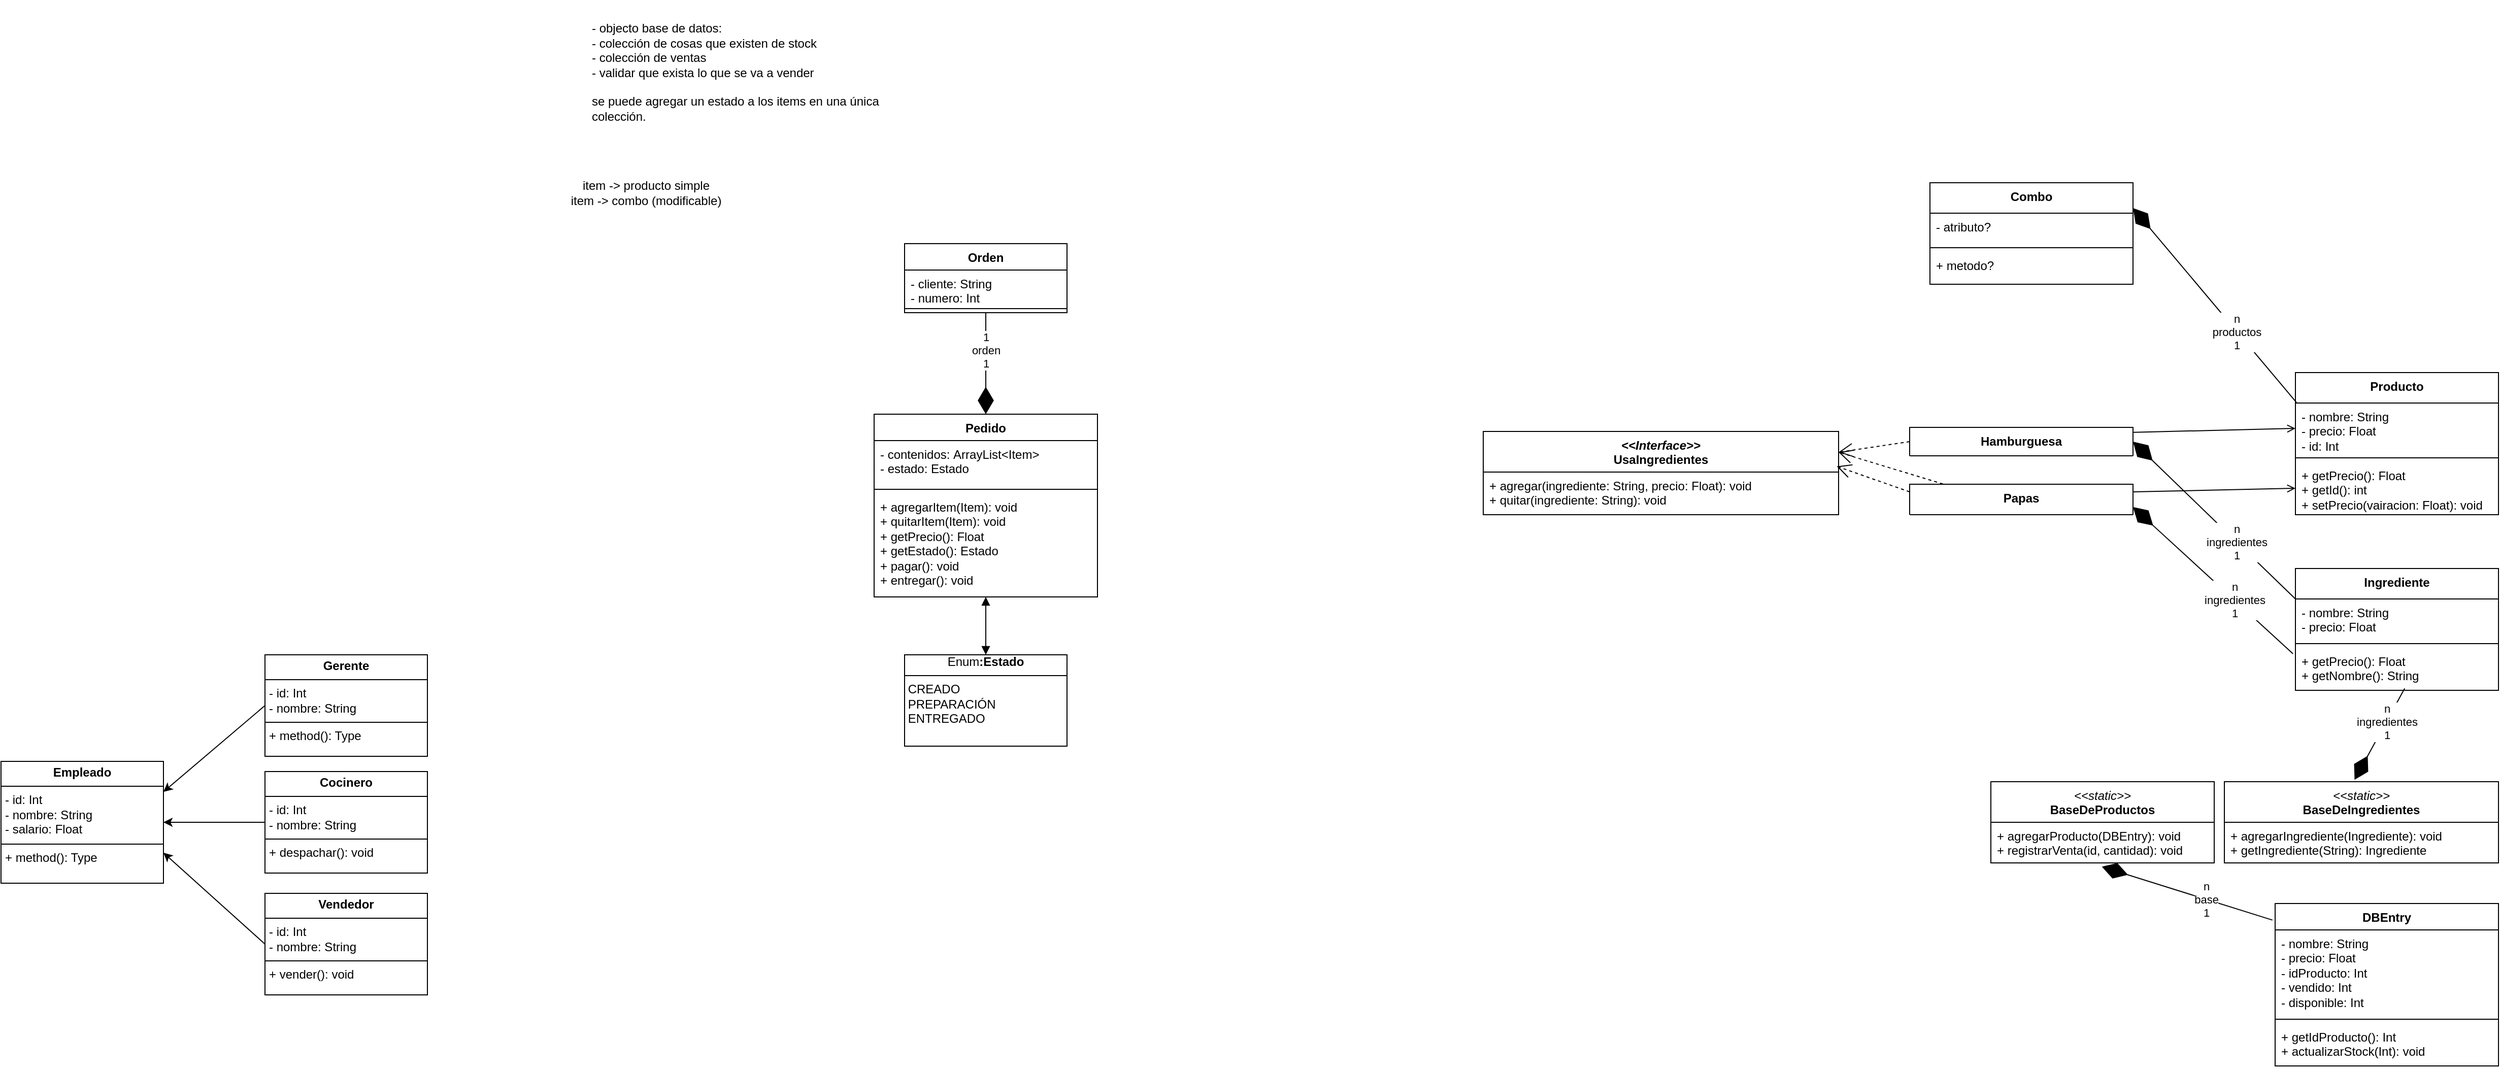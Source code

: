 <mxfile version="27.1.6">
  <diagram name="Página-1" id="Vwy1wO217rCgYMLXbkH9">
    <mxGraphModel dx="3021" dy="1155" grid="1" gridSize="10" guides="1" tooltips="1" connect="1" arrows="1" fold="1" page="1" pageScale="1" pageWidth="827" pageHeight="1169" math="0" shadow="0">
      <root>
        <mxCell id="0" />
        <mxCell id="1" parent="0" />
        <mxCell id="sTQLKf2gWNOuMHwy_wpO-1" value="Pedido" style="swimlane;fontStyle=1;align=center;verticalAlign=top;childLayout=stackLayout;horizontal=1;startSize=26;horizontalStack=0;resizeParent=1;resizeParentMax=0;resizeLast=0;collapsible=1;marginBottom=0;whiteSpace=wrap;html=1;" parent="1" vertex="1">
          <mxGeometry x="40" y="418" width="220" height="180" as="geometry">
            <mxRectangle x="60" y="30" width="80" height="30" as="alternateBounds" />
          </mxGeometry>
        </mxCell>
        <mxCell id="sTQLKf2gWNOuMHwy_wpO-2" value="&lt;div&gt;- contenidos:&amp;nbsp;ArrayList&amp;lt;Item&amp;gt;&lt;/div&gt;&lt;div&gt;- estado: Estado&amp;nbsp;&lt;/div&gt;" style="text;strokeColor=none;fillColor=none;align=left;verticalAlign=top;spacingLeft=4;spacingRight=4;overflow=hidden;rotatable=0;points=[[0,0.5],[1,0.5]];portConstraint=eastwest;whiteSpace=wrap;html=1;" parent="sTQLKf2gWNOuMHwy_wpO-1" vertex="1">
          <mxGeometry y="26" width="220" height="44" as="geometry" />
        </mxCell>
        <mxCell id="sTQLKf2gWNOuMHwy_wpO-3" value="" style="line;strokeWidth=1;fillColor=none;align=left;verticalAlign=middle;spacingTop=-1;spacingLeft=3;spacingRight=3;rotatable=0;labelPosition=right;points=[];portConstraint=eastwest;strokeColor=inherit;" parent="sTQLKf2gWNOuMHwy_wpO-1" vertex="1">
          <mxGeometry y="70" width="220" height="8" as="geometry" />
        </mxCell>
        <mxCell id="sTQLKf2gWNOuMHwy_wpO-4" value="&lt;div&gt;+ agregarItem(Item): void&lt;/div&gt;&lt;div&gt;+ quitarItem(Item): void&lt;/div&gt;&lt;div&gt;+ getPrecio(): Float&lt;/div&gt;&lt;div&gt;+ getEstado(): Estado&lt;/div&gt;&lt;div&gt;+ pagar(): void&lt;/div&gt;&lt;div&gt;+ entregar(): void&lt;/div&gt;" style="text;strokeColor=none;fillColor=none;align=left;verticalAlign=top;spacingLeft=4;spacingRight=4;overflow=hidden;rotatable=0;points=[[0,0.5],[1,0.5]];portConstraint=eastwest;whiteSpace=wrap;html=1;" parent="sTQLKf2gWNOuMHwy_wpO-1" vertex="1">
          <mxGeometry y="78" width="220" height="102" as="geometry" />
        </mxCell>
        <mxCell id="sTQLKf2gWNOuMHwy_wpO-15" value="&lt;div&gt;Orden&lt;/div&gt;" style="swimlane;fontStyle=1;align=center;verticalAlign=top;childLayout=stackLayout;horizontal=1;startSize=26;horizontalStack=0;resizeParent=1;resizeParentMax=0;resizeLast=0;collapsible=1;marginBottom=0;whiteSpace=wrap;html=1;" parent="1" vertex="1">
          <mxGeometry x="70" y="250" width="160" height="68" as="geometry" />
        </mxCell>
        <mxCell id="sTQLKf2gWNOuMHwy_wpO-16" value="- cliente: String&lt;div&gt;- numero: Int&lt;/div&gt;" style="text;strokeColor=none;fillColor=none;align=left;verticalAlign=top;spacingLeft=4;spacingRight=4;overflow=hidden;rotatable=0;points=[[0,0.5],[1,0.5]];portConstraint=eastwest;whiteSpace=wrap;html=1;" parent="sTQLKf2gWNOuMHwy_wpO-15" vertex="1">
          <mxGeometry y="26" width="160" height="34" as="geometry" />
        </mxCell>
        <mxCell id="sTQLKf2gWNOuMHwy_wpO-17" value="" style="line;strokeWidth=1;fillColor=none;align=left;verticalAlign=middle;spacingTop=-1;spacingLeft=3;spacingRight=3;rotatable=0;labelPosition=right;points=[];portConstraint=eastwest;strokeColor=inherit;" parent="sTQLKf2gWNOuMHwy_wpO-15" vertex="1">
          <mxGeometry y="60" width="160" height="8" as="geometry" />
        </mxCell>
        <mxCell id="sTQLKf2gWNOuMHwy_wpO-18" value="" style="endArrow=diamondThin;endFill=1;endSize=24;html=1;rounded=0;exitX=0.5;exitY=1;exitDx=0;exitDy=0;entryX=0.5;entryY=0;entryDx=0;entryDy=0;" parent="1" source="sTQLKf2gWNOuMHwy_wpO-15" target="sTQLKf2gWNOuMHwy_wpO-1" edge="1">
          <mxGeometry width="160" relative="1" as="geometry">
            <mxPoint x="346.08" y="286.99" as="sourcePoint" />
            <mxPoint x="360" y="330" as="targetPoint" />
          </mxGeometry>
        </mxCell>
        <mxCell id="sTQLKf2gWNOuMHwy_wpO-19" value="&lt;div&gt;1&lt;/div&gt;&lt;div&gt;orden&lt;/div&gt;&lt;div&gt;1&lt;/div&gt;" style="edgeLabel;html=1;align=center;verticalAlign=middle;resizable=0;points=[];" parent="sTQLKf2gWNOuMHwy_wpO-18" vertex="1" connectable="0">
          <mxGeometry x="-0.268" relative="1" as="geometry">
            <mxPoint as="offset" />
          </mxGeometry>
        </mxCell>
        <mxCell id="sTQLKf2gWNOuMHwy_wpO-20" value="&lt;div align=&quot;center&quot;&gt;Enum&lt;b&gt;:Estado&lt;/b&gt;&lt;/div&gt;&lt;hr size=&quot;1&quot; style=&quot;border-style:solid;&quot;&gt;&amp;nbsp;CREADO&lt;br&gt;&amp;nbsp;PREPARACIÓN&lt;br&gt;&amp;nbsp;ENTREGADO" style="verticalAlign=top;align=left;overflow=fill;html=1;whiteSpace=wrap;" parent="1" vertex="1">
          <mxGeometry x="70" y="655" width="160" height="90" as="geometry" />
        </mxCell>
        <mxCell id="sTQLKf2gWNOuMHwy_wpO-21" value="" style="endArrow=block;startArrow=block;endFill=1;startFill=1;html=1;rounded=0;exitX=0.5;exitY=0;exitDx=0;exitDy=0;" parent="1" source="sTQLKf2gWNOuMHwy_wpO-20" target="sTQLKf2gWNOuMHwy_wpO-4" edge="1">
          <mxGeometry width="160" relative="1" as="geometry">
            <mxPoint x="490" y="700" as="sourcePoint" />
            <mxPoint x="160" y="620" as="targetPoint" />
          </mxGeometry>
        </mxCell>
        <mxCell id="sTQLKf2gWNOuMHwy_wpO-22" value="&#xa;- objecto base de datos:&#xa;- colección de cosas que existen de stock&#xa;- colección de ventas&#xa;- validar que exista lo que se va a vender&#xa;&#xa;se puede agregar un estado a los items en una única colección." style="text;whiteSpace=wrap;" parent="1" vertex="1">
          <mxGeometry x="-240" y="10" width="310" height="130" as="geometry" />
        </mxCell>
        <mxCell id="sTQLKf2gWNOuMHwy_wpO-23" value="&lt;div&gt;item -&amp;gt; producto simple&lt;/div&gt;&lt;div&gt;item -&amp;gt; combo (modificable)&lt;/div&gt;" style="text;html=1;align=center;verticalAlign=middle;resizable=0;points=[];autosize=1;strokeColor=none;fillColor=none;" parent="1" vertex="1">
          <mxGeometry x="-270" y="180" width="170" height="40" as="geometry" />
        </mxCell>
        <mxCell id="2Fu5s-BPerLowJT2rI4U-1" value="&lt;div&gt;&lt;span style=&quot;font-weight: normal;&quot;&gt;&lt;i&gt;&amp;lt;&amp;lt;static&amp;gt;&amp;gt;&lt;/i&gt;&lt;/span&gt;&lt;/div&gt;&lt;div&gt;BaseDeProductos&lt;/div&gt;" style="swimlane;fontStyle=1;align=center;verticalAlign=top;childLayout=stackLayout;horizontal=1;startSize=40;horizontalStack=0;resizeParent=1;resizeParentMax=0;resizeLast=0;collapsible=1;marginBottom=0;whiteSpace=wrap;html=1;" parent="1" vertex="1">
          <mxGeometry x="1140" y="780" width="220" height="80" as="geometry">
            <mxRectangle x="60" y="30" width="80" height="30" as="alternateBounds" />
          </mxGeometry>
        </mxCell>
        <mxCell id="2Fu5s-BPerLowJT2rI4U-4" value="&lt;div&gt;+ agregarProducto(DBEntry): void&lt;/div&gt;&lt;div&gt;+ registrarVenta(id, cantidad): void&lt;/div&gt;" style="text;strokeColor=none;fillColor=none;align=left;verticalAlign=top;spacingLeft=4;spacingRight=4;overflow=hidden;rotatable=0;points=[[0,0.5],[1,0.5]];portConstraint=eastwest;whiteSpace=wrap;html=1;" parent="2Fu5s-BPerLowJT2rI4U-1" vertex="1">
          <mxGeometry y="40" width="220" height="40" as="geometry" />
        </mxCell>
        <mxCell id="2Fu5s-BPerLowJT2rI4U-8" value="&lt;div&gt;n&lt;/div&gt;&lt;div&gt;base&lt;/div&gt;&lt;div&gt;1&lt;/div&gt;" style="endArrow=diamondThin;endFill=1;endSize=24;html=1;rounded=0;entryX=0.497;entryY=1.093;entryDx=0;entryDy=0;exitX=-0.012;exitY=0.102;exitDx=0;exitDy=0;entryPerimeter=0;exitPerimeter=0;" parent="1" source="2Fu5s-BPerLowJT2rI4U-11" target="2Fu5s-BPerLowJT2rI4U-4" edge="1">
          <mxGeometry x="-0.218" width="160" relative="1" as="geometry">
            <mxPoint x="1240" y="915" as="sourcePoint" />
            <mxPoint x="1199" y="972" as="targetPoint" />
            <mxPoint as="offset" />
          </mxGeometry>
        </mxCell>
        <mxCell id="2Fu5s-BPerLowJT2rI4U-11" value="DBEntry" style="swimlane;fontStyle=1;align=center;verticalAlign=top;childLayout=stackLayout;horizontal=1;startSize=26;horizontalStack=0;resizeParent=1;resizeParentMax=0;resizeLast=0;collapsible=1;marginBottom=0;whiteSpace=wrap;html=1;" parent="1" vertex="1">
          <mxGeometry x="1420" y="900" width="220" height="160" as="geometry">
            <mxRectangle x="60" y="30" width="80" height="30" as="alternateBounds" />
          </mxGeometry>
        </mxCell>
        <mxCell id="2Fu5s-BPerLowJT2rI4U-12" value="- nombre: String&lt;br&gt;- precio: Float&lt;br&gt;- idProducto: Int&lt;br&gt;&lt;div&gt;- vendido: Int&lt;/div&gt;&lt;div&gt;- disponible: Int&lt;/div&gt;" style="text;strokeColor=none;fillColor=none;align=left;verticalAlign=top;spacingLeft=4;spacingRight=4;overflow=hidden;rotatable=0;points=[[0,0.5],[1,0.5]];portConstraint=eastwest;whiteSpace=wrap;html=1;" parent="2Fu5s-BPerLowJT2rI4U-11" vertex="1">
          <mxGeometry y="26" width="220" height="84" as="geometry" />
        </mxCell>
        <mxCell id="2Fu5s-BPerLowJT2rI4U-13" value="" style="line;strokeWidth=1;fillColor=none;align=left;verticalAlign=middle;spacingTop=-1;spacingLeft=3;spacingRight=3;rotatable=0;labelPosition=right;points=[];portConstraint=eastwest;strokeColor=inherit;" parent="2Fu5s-BPerLowJT2rI4U-11" vertex="1">
          <mxGeometry y="110" width="220" height="8" as="geometry" />
        </mxCell>
        <mxCell id="2Fu5s-BPerLowJT2rI4U-14" value="&lt;div&gt;+ getIdProducto(): Int&lt;/div&gt;&lt;div&gt;+ actualizarStock(Int): void&lt;/div&gt;" style="text;strokeColor=none;fillColor=none;align=left;verticalAlign=top;spacingLeft=4;spacingRight=4;overflow=hidden;rotatable=0;points=[[0,0.5],[1,0.5]];portConstraint=eastwest;whiteSpace=wrap;html=1;" parent="2Fu5s-BPerLowJT2rI4U-11" vertex="1">
          <mxGeometry y="118" width="220" height="42" as="geometry" />
        </mxCell>
        <mxCell id="fLOSgqVWDCy7vm4xl7Br-2" value="&lt;p style=&quot;margin:0px;margin-top:4px;text-align:center;&quot;&gt;Gerente&lt;/p&gt;&lt;hr style=&quot;border-style:solid;&quot; size=&quot;1&quot;&gt;&lt;p style=&quot;margin:0px;margin-left:4px;&quot;&gt;&lt;span style=&quot;font-weight: normal;&quot;&gt;- id: Int&lt;/span&gt;&lt;/p&gt;&lt;p style=&quot;margin:0px;margin-left:4px;&quot;&gt;&lt;span style=&quot;font-weight: normal;&quot;&gt;- nombre: String&lt;/span&gt;&lt;/p&gt;&lt;hr style=&quot;border-style:solid;&quot; size=&quot;1&quot;&gt;&lt;p style=&quot;margin:0px;margin-left:4px;&quot;&gt;&lt;span style=&quot;font-weight: normal;&quot;&gt;+ method(): Type&lt;/span&gt;&lt;/p&gt;" style="verticalAlign=top;align=left;overflow=fill;html=1;whiteSpace=wrap;fontStyle=1" parent="1" vertex="1">
          <mxGeometry x="-560" y="655" width="160" height="100" as="geometry" />
        </mxCell>
        <mxCell id="fLOSgqVWDCy7vm4xl7Br-4" value="&lt;p style=&quot;margin:0px;margin-top:4px;text-align:center;&quot;&gt;&lt;b&gt;Empleado&lt;/b&gt;&lt;/p&gt;&lt;hr size=&quot;1&quot; style=&quot;border-style:solid;&quot;&gt;&lt;p style=&quot;margin:0px;margin-left:4px;&quot;&gt;- id: Int&lt;/p&gt;&lt;p style=&quot;margin:0px;margin-left:4px;&quot;&gt;- nombre: String&lt;/p&gt;&lt;p style=&quot;margin:0px;margin-left:4px;&quot;&gt;- salario: Float&lt;/p&gt;&lt;hr size=&quot;1&quot; style=&quot;border-style:solid;&quot;&gt;&lt;p style=&quot;margin:0px;margin-left:4px;&quot;&gt;+ method(): Type&lt;/p&gt;" style="verticalAlign=top;align=left;overflow=fill;html=1;whiteSpace=wrap;" parent="1" vertex="1">
          <mxGeometry x="-820" y="760" width="160" height="120" as="geometry" />
        </mxCell>
        <mxCell id="fLOSgqVWDCy7vm4xl7Br-5" value="&lt;p style=&quot;margin:0px;margin-top:4px;text-align:center;&quot;&gt;&lt;b&gt;Cocinero&lt;/b&gt;&lt;/p&gt;&lt;hr size=&quot;1&quot; style=&quot;border-style:solid;&quot;&gt;&lt;p style=&quot;margin:0px;margin-left:4px;&quot;&gt;- id: Int&lt;/p&gt;&lt;p style=&quot;margin:0px;margin-left:4px;&quot;&gt;- nombre: String&lt;/p&gt;&lt;hr size=&quot;1&quot; style=&quot;border-style:solid;&quot;&gt;&lt;p style=&quot;margin:0px;margin-left:4px;&quot;&gt;+ despachar(): void&lt;/p&gt;" style="verticalAlign=top;align=left;overflow=fill;html=1;whiteSpace=wrap;" parent="1" vertex="1">
          <mxGeometry x="-560" y="770" width="160" height="100" as="geometry" />
        </mxCell>
        <mxCell id="fLOSgqVWDCy7vm4xl7Br-6" value="&lt;p style=&quot;margin:0px;margin-top:4px;text-align:center;&quot;&gt;&lt;b&gt;Vendedor&lt;/b&gt;&lt;/p&gt;&lt;hr size=&quot;1&quot; style=&quot;border-style:solid;&quot;&gt;&lt;p style=&quot;margin:0px;margin-left:4px;&quot;&gt;- id: Int&lt;/p&gt;&lt;p style=&quot;margin:0px;margin-left:4px;&quot;&gt;- nombre: String&lt;/p&gt;&lt;hr size=&quot;1&quot; style=&quot;border-style:solid;&quot;&gt;&lt;p style=&quot;margin:0px;margin-left:4px;&quot;&gt;+ vender(): void&lt;/p&gt;" style="verticalAlign=top;align=left;overflow=fill;html=1;whiteSpace=wrap;" parent="1" vertex="1">
          <mxGeometry x="-560" y="890" width="160" height="100" as="geometry" />
        </mxCell>
        <mxCell id="fLOSgqVWDCy7vm4xl7Br-7" value="" style="endArrow=classic;html=1;rounded=0;exitX=0;exitY=0.5;exitDx=0;exitDy=0;entryX=1;entryY=0.25;entryDx=0;entryDy=0;" parent="1" source="fLOSgqVWDCy7vm4xl7Br-2" target="fLOSgqVWDCy7vm4xl7Br-4" edge="1">
          <mxGeometry width="50" height="50" relative="1" as="geometry">
            <mxPoint x="-490" y="760" as="sourcePoint" />
            <mxPoint x="-440" y="710" as="targetPoint" />
          </mxGeometry>
        </mxCell>
        <mxCell id="fLOSgqVWDCy7vm4xl7Br-8" value="" style="endArrow=classic;html=1;rounded=0;exitX=0;exitY=0.5;exitDx=0;exitDy=0;entryX=1;entryY=0.5;entryDx=0;entryDy=0;" parent="1" source="fLOSgqVWDCy7vm4xl7Br-5" target="fLOSgqVWDCy7vm4xl7Br-4" edge="1">
          <mxGeometry width="50" height="50" relative="1" as="geometry">
            <mxPoint x="-490" y="760" as="sourcePoint" />
            <mxPoint x="-440" y="710" as="targetPoint" />
          </mxGeometry>
        </mxCell>
        <mxCell id="fLOSgqVWDCy7vm4xl7Br-9" value="" style="endArrow=classic;html=1;rounded=0;exitX=0;exitY=0.5;exitDx=0;exitDy=0;entryX=1;entryY=0.75;entryDx=0;entryDy=0;" parent="1" source="fLOSgqVWDCy7vm4xl7Br-6" target="fLOSgqVWDCy7vm4xl7Br-4" edge="1">
          <mxGeometry width="50" height="50" relative="1" as="geometry">
            <mxPoint x="-490" y="760" as="sourcePoint" />
            <mxPoint x="-440" y="710" as="targetPoint" />
          </mxGeometry>
        </mxCell>
        <mxCell id="KV_jnPgD_0Uacgt4mo2v-5" value="Producto" style="swimlane;fontStyle=1;align=center;verticalAlign=top;childLayout=stackLayout;horizontal=1;startSize=30;horizontalStack=0;resizeParent=1;resizeParentMax=0;resizeLast=0;collapsible=1;marginBottom=0;whiteSpace=wrap;html=1;" parent="1" vertex="1">
          <mxGeometry x="1440" y="377" width="200" height="140" as="geometry" />
        </mxCell>
        <mxCell id="KV_jnPgD_0Uacgt4mo2v-6" value="&lt;div&gt;- nombre: String&lt;/div&gt;&lt;div&gt;- precio: Float&lt;/div&gt;&lt;div&gt;- id: Int&lt;/div&gt;&lt;div&gt;&lt;br&gt;&lt;br&gt;&lt;/div&gt;" style="text;strokeColor=none;fillColor=none;align=left;verticalAlign=top;spacingLeft=4;spacingRight=4;overflow=hidden;rotatable=0;points=[[0,0.5],[1,0.5]];portConstraint=eastwest;whiteSpace=wrap;html=1;" parent="KV_jnPgD_0Uacgt4mo2v-5" vertex="1">
          <mxGeometry y="30" width="200" height="50" as="geometry" />
        </mxCell>
        <mxCell id="KV_jnPgD_0Uacgt4mo2v-7" value="" style="line;strokeWidth=1;fillColor=none;align=left;verticalAlign=middle;spacingTop=-1;spacingLeft=3;spacingRight=3;rotatable=0;labelPosition=right;points=[];portConstraint=eastwest;strokeColor=inherit;" parent="KV_jnPgD_0Uacgt4mo2v-5" vertex="1">
          <mxGeometry y="80" width="200" height="8" as="geometry" />
        </mxCell>
        <mxCell id="KV_jnPgD_0Uacgt4mo2v-8" value="&lt;div&gt;&lt;div&gt;+ getPrecio(): Float&lt;/div&gt;&lt;div&gt;+ getId(): int&lt;/div&gt;&lt;/div&gt;&lt;div&gt;+ setPrecio(vairacion: Float): void&lt;/div&gt;" style="text;strokeColor=none;fillColor=none;align=left;verticalAlign=top;spacingLeft=4;spacingRight=4;overflow=hidden;rotatable=0;points=[[0,0.5],[1,0.5]];portConstraint=eastwest;whiteSpace=wrap;html=1;" parent="KV_jnPgD_0Uacgt4mo2v-5" vertex="1">
          <mxGeometry y="88" width="200" height="52" as="geometry" />
        </mxCell>
        <mxCell id="KV_jnPgD_0Uacgt4mo2v-10" value="Combo" style="swimlane;fontStyle=1;align=center;verticalAlign=top;childLayout=stackLayout;horizontal=1;startSize=30;horizontalStack=0;resizeParent=1;resizeParentMax=0;resizeLast=0;collapsible=1;marginBottom=0;whiteSpace=wrap;html=1;" parent="1" vertex="1">
          <mxGeometry x="1080" y="190" width="200" height="100" as="geometry" />
        </mxCell>
        <mxCell id="KV_jnPgD_0Uacgt4mo2v-11" value="- atributo?" style="text;strokeColor=none;fillColor=none;align=left;verticalAlign=top;spacingLeft=4;spacingRight=4;overflow=hidden;rotatable=0;points=[[0,0.5],[1,0.5]];portConstraint=eastwest;whiteSpace=wrap;html=1;" parent="KV_jnPgD_0Uacgt4mo2v-10" vertex="1">
          <mxGeometry y="30" width="200" height="30" as="geometry" />
        </mxCell>
        <mxCell id="KV_jnPgD_0Uacgt4mo2v-12" value="" style="line;strokeWidth=1;fillColor=none;align=left;verticalAlign=middle;spacingTop=-1;spacingLeft=3;spacingRight=3;rotatable=0;labelPosition=right;points=[];portConstraint=eastwest;strokeColor=inherit;" parent="KV_jnPgD_0Uacgt4mo2v-10" vertex="1">
          <mxGeometry y="60" width="200" height="8" as="geometry" />
        </mxCell>
        <mxCell id="KV_jnPgD_0Uacgt4mo2v-13" value="&lt;div&gt;+ metodo?&lt;/div&gt;&lt;div&gt;&lt;br&gt;&lt;/div&gt;&lt;div&gt;&lt;br&gt;&lt;/div&gt;" style="text;strokeColor=none;fillColor=none;align=left;verticalAlign=top;spacingLeft=4;spacingRight=4;overflow=hidden;rotatable=0;points=[[0,0.5],[1,0.5]];portConstraint=eastwest;whiteSpace=wrap;html=1;" parent="KV_jnPgD_0Uacgt4mo2v-10" vertex="1">
          <mxGeometry y="68" width="200" height="32" as="geometry" />
        </mxCell>
        <mxCell id="KV_jnPgD_0Uacgt4mo2v-14" value="" style="endArrow=diamondThin;endFill=1;endSize=24;html=1;rounded=0;exitX=0.005;exitY=0.21;exitDx=0;exitDy=0;entryX=1;entryY=0.25;entryDx=0;entryDy=0;exitPerimeter=0;" parent="1" source="KV_jnPgD_0Uacgt4mo2v-5" target="KV_jnPgD_0Uacgt4mo2v-10" edge="1">
          <mxGeometry width="160" relative="1" as="geometry">
            <mxPoint x="1868" y="652" as="sourcePoint" />
            <mxPoint x="1730" y="681" as="targetPoint" />
          </mxGeometry>
        </mxCell>
        <mxCell id="KV_jnPgD_0Uacgt4mo2v-15" value="&lt;div&gt;n&lt;/div&gt;&lt;div&gt;productos&lt;/div&gt;&lt;div&gt;1&lt;/div&gt;" style="edgeLabel;html=1;align=center;verticalAlign=middle;resizable=0;points=[];" parent="KV_jnPgD_0Uacgt4mo2v-14" vertex="1" connectable="0">
          <mxGeometry x="-0.268" relative="1" as="geometry">
            <mxPoint as="offset" />
          </mxGeometry>
        </mxCell>
        <mxCell id="KV_jnPgD_0Uacgt4mo2v-16" value="Hamburguesa" style="swimlane;fontStyle=1;align=center;verticalAlign=top;childLayout=stackLayout;horizontal=1;startSize=30;horizontalStack=0;resizeParent=1;resizeParentMax=0;resizeLast=0;collapsible=1;marginBottom=0;whiteSpace=wrap;html=1;" parent="1" vertex="1">
          <mxGeometry x="1060" y="431" width="220" height="28" as="geometry" />
        </mxCell>
        <mxCell id="KV_jnPgD_0Uacgt4mo2v-21" value="" style="endArrow=open;html=1;rounded=0;exitX=1.002;exitY=0.172;exitDx=0;exitDy=0;entryX=0;entryY=0.5;entryDx=0;entryDy=0;endFill=0;exitPerimeter=0;" parent="1" source="KV_jnPgD_0Uacgt4mo2v-16" target="KV_jnPgD_0Uacgt4mo2v-6" edge="1">
          <mxGeometry width="50" height="50" relative="1" as="geometry">
            <mxPoint x="1650" y="572" as="sourcePoint" />
            <mxPoint x="1560" y="572" as="targetPoint" />
          </mxGeometry>
        </mxCell>
        <mxCell id="KV_jnPgD_0Uacgt4mo2v-22" value="&lt;div&gt;&lt;i&gt;&amp;lt;&amp;lt;Interface&amp;gt;&amp;gt;&lt;/i&gt;&lt;/div&gt;&lt;div&gt;&lt;b&gt;UsaIngredientes&lt;/b&gt;&lt;/div&gt;" style="swimlane;fontStyle=1;align=center;verticalAlign=top;childLayout=stackLayout;horizontal=1;startSize=40;horizontalStack=0;resizeParent=1;resizeParentMax=0;resizeLast=0;collapsible=1;marginBottom=0;whiteSpace=wrap;html=1;" parent="1" vertex="1">
          <mxGeometry x="640" y="435" width="350" height="82" as="geometry" />
        </mxCell>
        <mxCell id="KV_jnPgD_0Uacgt4mo2v-24" value="&lt;div&gt;+ agregar(ingrediente: String, precio: Float): void&lt;/div&gt;&lt;div&gt;+ quitar(ingrediente: String): void&lt;/div&gt;&lt;div&gt;&lt;br&gt;&lt;/div&gt;&lt;div&gt;&lt;br&gt;&lt;/div&gt;" style="text;strokeColor=none;fillColor=none;align=left;verticalAlign=top;spacingLeft=4;spacingRight=4;overflow=hidden;rotatable=0;points=[[0,0.5],[1,0.5]];portConstraint=eastwest;whiteSpace=wrap;html=1;" parent="KV_jnPgD_0Uacgt4mo2v-22" vertex="1">
          <mxGeometry y="40" width="350" height="42" as="geometry" />
        </mxCell>
        <mxCell id="KV_jnPgD_0Uacgt4mo2v-25" value="" style="endArrow=open;endSize=12;dashed=1;html=1;rounded=0;entryX=1;entryY=0.25;entryDx=0;entryDy=0;exitX=0;exitY=0.5;exitDx=0;exitDy=0;" parent="1" source="KV_jnPgD_0Uacgt4mo2v-19" target="KV_jnPgD_0Uacgt4mo2v-22" edge="1">
          <mxGeometry width="160" relative="1" as="geometry">
            <mxPoint x="1110" y="492" as="sourcePoint" />
            <mxPoint x="1320" y="592" as="targetPoint" />
          </mxGeometry>
        </mxCell>
        <mxCell id="KV_jnPgD_0Uacgt4mo2v-36" value="Papas" style="swimlane;fontStyle=1;align=center;verticalAlign=top;childLayout=stackLayout;horizontal=1;startSize=30;horizontalStack=0;resizeParent=1;resizeParentMax=0;resizeLast=0;collapsible=1;marginBottom=0;whiteSpace=wrap;html=1;" parent="1" vertex="1">
          <mxGeometry x="1060" y="487" width="220" height="30" as="geometry" />
        </mxCell>
        <mxCell id="KV_jnPgD_0Uacgt4mo2v-52" value="" style="endArrow=open;html=1;rounded=0;exitX=1;exitY=0.25;exitDx=0;exitDy=0;entryX=0;entryY=0.5;entryDx=0;entryDy=0;endFill=0;" parent="1" source="KV_jnPgD_0Uacgt4mo2v-36" target="KV_jnPgD_0Uacgt4mo2v-8" edge="1">
          <mxGeometry width="50" height="50" relative="1" as="geometry">
            <mxPoint x="1380" y="510" as="sourcePoint" />
            <mxPoint x="1480" y="573" as="targetPoint" />
          </mxGeometry>
        </mxCell>
        <mxCell id="KV_jnPgD_0Uacgt4mo2v-53" value="" style="endArrow=open;endSize=12;dashed=1;html=1;rounded=0;entryX=0.995;entryY=0.419;entryDx=0;entryDy=0;exitX=0;exitY=0.25;exitDx=0;exitDy=0;entryPerimeter=0;" parent="1" source="KV_jnPgD_0Uacgt4mo2v-36" target="KV_jnPgD_0Uacgt4mo2v-22" edge="1">
          <mxGeometry width="160" relative="1" as="geometry">
            <mxPoint x="1210" y="520" as="sourcePoint" />
            <mxPoint x="1130" y="522" as="targetPoint" />
          </mxGeometry>
        </mxCell>
        <mxCell id="4z0lVbzRIHbYtZOMo0kD-1" value="Ingrediente" style="swimlane;fontStyle=1;align=center;verticalAlign=top;childLayout=stackLayout;horizontal=1;startSize=30;horizontalStack=0;resizeParent=1;resizeParentMax=0;resizeLast=0;collapsible=1;marginBottom=0;whiteSpace=wrap;html=1;" vertex="1" parent="1">
          <mxGeometry x="1440" y="570" width="200" height="120" as="geometry" />
        </mxCell>
        <mxCell id="4z0lVbzRIHbYtZOMo0kD-2" value="&lt;div&gt;- nombre: String&lt;/div&gt;&lt;div&gt;- precio: Float&lt;/div&gt;&lt;div&gt;&lt;br&gt;&lt;br&gt;&lt;/div&gt;" style="text;strokeColor=none;fillColor=none;align=left;verticalAlign=top;spacingLeft=4;spacingRight=4;overflow=hidden;rotatable=0;points=[[0,0.5],[1,0.5]];portConstraint=eastwest;whiteSpace=wrap;html=1;" vertex="1" parent="4z0lVbzRIHbYtZOMo0kD-1">
          <mxGeometry y="30" width="200" height="40" as="geometry" />
        </mxCell>
        <mxCell id="4z0lVbzRIHbYtZOMo0kD-3" value="" style="line;strokeWidth=1;fillColor=none;align=left;verticalAlign=middle;spacingTop=-1;spacingLeft=3;spacingRight=3;rotatable=0;labelPosition=right;points=[];portConstraint=eastwest;strokeColor=inherit;" vertex="1" parent="4z0lVbzRIHbYtZOMo0kD-1">
          <mxGeometry y="70" width="200" height="8" as="geometry" />
        </mxCell>
        <mxCell id="4z0lVbzRIHbYtZOMo0kD-4" value="&lt;div&gt;&lt;div&gt;+ getPrecio(): Float&lt;/div&gt;&lt;div&gt;+ getNombre(): String&lt;/div&gt;&lt;/div&gt;" style="text;strokeColor=none;fillColor=none;align=left;verticalAlign=top;spacingLeft=4;spacingRight=4;overflow=hidden;rotatable=0;points=[[0,0.5],[1,0.5]];portConstraint=eastwest;whiteSpace=wrap;html=1;" vertex="1" parent="4z0lVbzRIHbYtZOMo0kD-1">
          <mxGeometry y="78" width="200" height="42" as="geometry" />
        </mxCell>
        <mxCell id="4z0lVbzRIHbYtZOMo0kD-6" value="" style="endArrow=diamondThin;endFill=1;endSize=24;html=1;rounded=0;exitX=-0.012;exitY=0.143;exitDx=0;exitDy=0;entryX=1;entryY=0.75;entryDx=0;entryDy=0;exitPerimeter=0;" edge="1" parent="1" source="4z0lVbzRIHbYtZOMo0kD-4" target="KV_jnPgD_0Uacgt4mo2v-36">
          <mxGeometry width="160" relative="1" as="geometry">
            <mxPoint x="1290" y="710" as="sourcePoint" />
            <mxPoint x="1190" y="655" as="targetPoint" />
          </mxGeometry>
        </mxCell>
        <mxCell id="4z0lVbzRIHbYtZOMo0kD-7" value="&lt;div&gt;n&lt;/div&gt;&lt;div&gt;ingredientes&lt;/div&gt;&lt;div&gt;1&lt;/div&gt;" style="edgeLabel;html=1;align=center;verticalAlign=middle;resizable=0;points=[];" vertex="1" connectable="0" parent="4z0lVbzRIHbYtZOMo0kD-6">
          <mxGeometry x="-0.268" relative="1" as="geometry">
            <mxPoint as="offset" />
          </mxGeometry>
        </mxCell>
        <mxCell id="4z0lVbzRIHbYtZOMo0kD-10" value="" style="endArrow=open;endSize=12;dashed=1;html=1;rounded=0;entryX=1;entryY=0.25;entryDx=0;entryDy=0;exitX=0;exitY=0.5;exitDx=0;exitDy=0;" edge="1" parent="1" source="KV_jnPgD_0Uacgt4mo2v-16" target="KV_jnPgD_0Uacgt4mo2v-22">
          <mxGeometry width="160" relative="1" as="geometry">
            <mxPoint x="1192" y="639" as="sourcePoint" />
            <mxPoint x="1100" y="590" as="targetPoint" />
          </mxGeometry>
        </mxCell>
        <mxCell id="4z0lVbzRIHbYtZOMo0kD-11" value="" style="endArrow=diamondThin;endFill=1;endSize=24;html=1;rounded=0;exitX=0;exitY=0.25;exitDx=0;exitDy=0;entryX=1;entryY=0.5;entryDx=0;entryDy=0;" edge="1" parent="1" source="4z0lVbzRIHbYtZOMo0kD-1" target="KV_jnPgD_0Uacgt4mo2v-16">
          <mxGeometry width="160" relative="1" as="geometry">
            <mxPoint x="1430" y="510" as="sourcePoint" />
            <mxPoint x="1270" y="453" as="targetPoint" />
          </mxGeometry>
        </mxCell>
        <mxCell id="4z0lVbzRIHbYtZOMo0kD-12" value="&lt;div&gt;n&lt;/div&gt;&lt;div&gt;ingredientes&lt;/div&gt;&lt;div&gt;1&lt;/div&gt;" style="edgeLabel;html=1;align=center;verticalAlign=middle;resizable=0;points=[];" vertex="1" connectable="0" parent="4z0lVbzRIHbYtZOMo0kD-11">
          <mxGeometry x="-0.268" relative="1" as="geometry">
            <mxPoint as="offset" />
          </mxGeometry>
        </mxCell>
        <mxCell id="4z0lVbzRIHbYtZOMo0kD-15" value="&lt;div&gt;&lt;span style=&quot;font-weight: normal;&quot;&gt;&lt;i&gt;&amp;lt;&amp;lt;static&amp;gt;&amp;gt;&lt;/i&gt;&lt;/span&gt;&lt;/div&gt;BaseDeIngredientes" style="swimlane;fontStyle=1;align=center;verticalAlign=top;childLayout=stackLayout;horizontal=1;startSize=40;horizontalStack=0;resizeParent=1;resizeParentMax=0;resizeLast=0;collapsible=1;marginBottom=0;whiteSpace=wrap;html=1;" vertex="1" parent="1">
          <mxGeometry x="1370" y="780" width="270" height="80" as="geometry">
            <mxRectangle x="60" y="30" width="80" height="30" as="alternateBounds" />
          </mxGeometry>
        </mxCell>
        <mxCell id="4z0lVbzRIHbYtZOMo0kD-16" value="&lt;div&gt;+ agregarIngrediente(Ingrediente): void&lt;/div&gt;&lt;div&gt;+ getIngrediente(String): Ingrediente&lt;/div&gt;" style="text;strokeColor=none;fillColor=none;align=left;verticalAlign=top;spacingLeft=4;spacingRight=4;overflow=hidden;rotatable=0;points=[[0,0.5],[1,0.5]];portConstraint=eastwest;whiteSpace=wrap;html=1;" vertex="1" parent="4z0lVbzRIHbYtZOMo0kD-15">
          <mxGeometry y="40" width="270" height="40" as="geometry" />
        </mxCell>
        <mxCell id="4z0lVbzRIHbYtZOMo0kD-18" value="" style="endArrow=diamondThin;endFill=1;endSize=24;html=1;rounded=0;entryX=0.475;entryY=-0.023;entryDx=0;entryDy=0;entryPerimeter=0;exitX=0.538;exitY=0.956;exitDx=0;exitDy=0;exitPerimeter=0;" edge="1" parent="1" source="4z0lVbzRIHbYtZOMo0kD-4" target="4z0lVbzRIHbYtZOMo0kD-15">
          <mxGeometry width="160" relative="1" as="geometry">
            <mxPoint x="1570" y="720" as="sourcePoint" />
            <mxPoint x="1430" y="660" as="targetPoint" />
          </mxGeometry>
        </mxCell>
        <mxCell id="4z0lVbzRIHbYtZOMo0kD-19" value="&lt;div&gt;n&lt;/div&gt;&lt;div&gt;ingredientes&lt;/div&gt;&lt;div&gt;1&lt;/div&gt;" style="edgeLabel;html=1;align=center;verticalAlign=middle;resizable=0;points=[];" vertex="1" connectable="0" parent="4z0lVbzRIHbYtZOMo0kD-18">
          <mxGeometry x="-0.268" relative="1" as="geometry">
            <mxPoint as="offset" />
          </mxGeometry>
        </mxCell>
      </root>
    </mxGraphModel>
  </diagram>
</mxfile>
